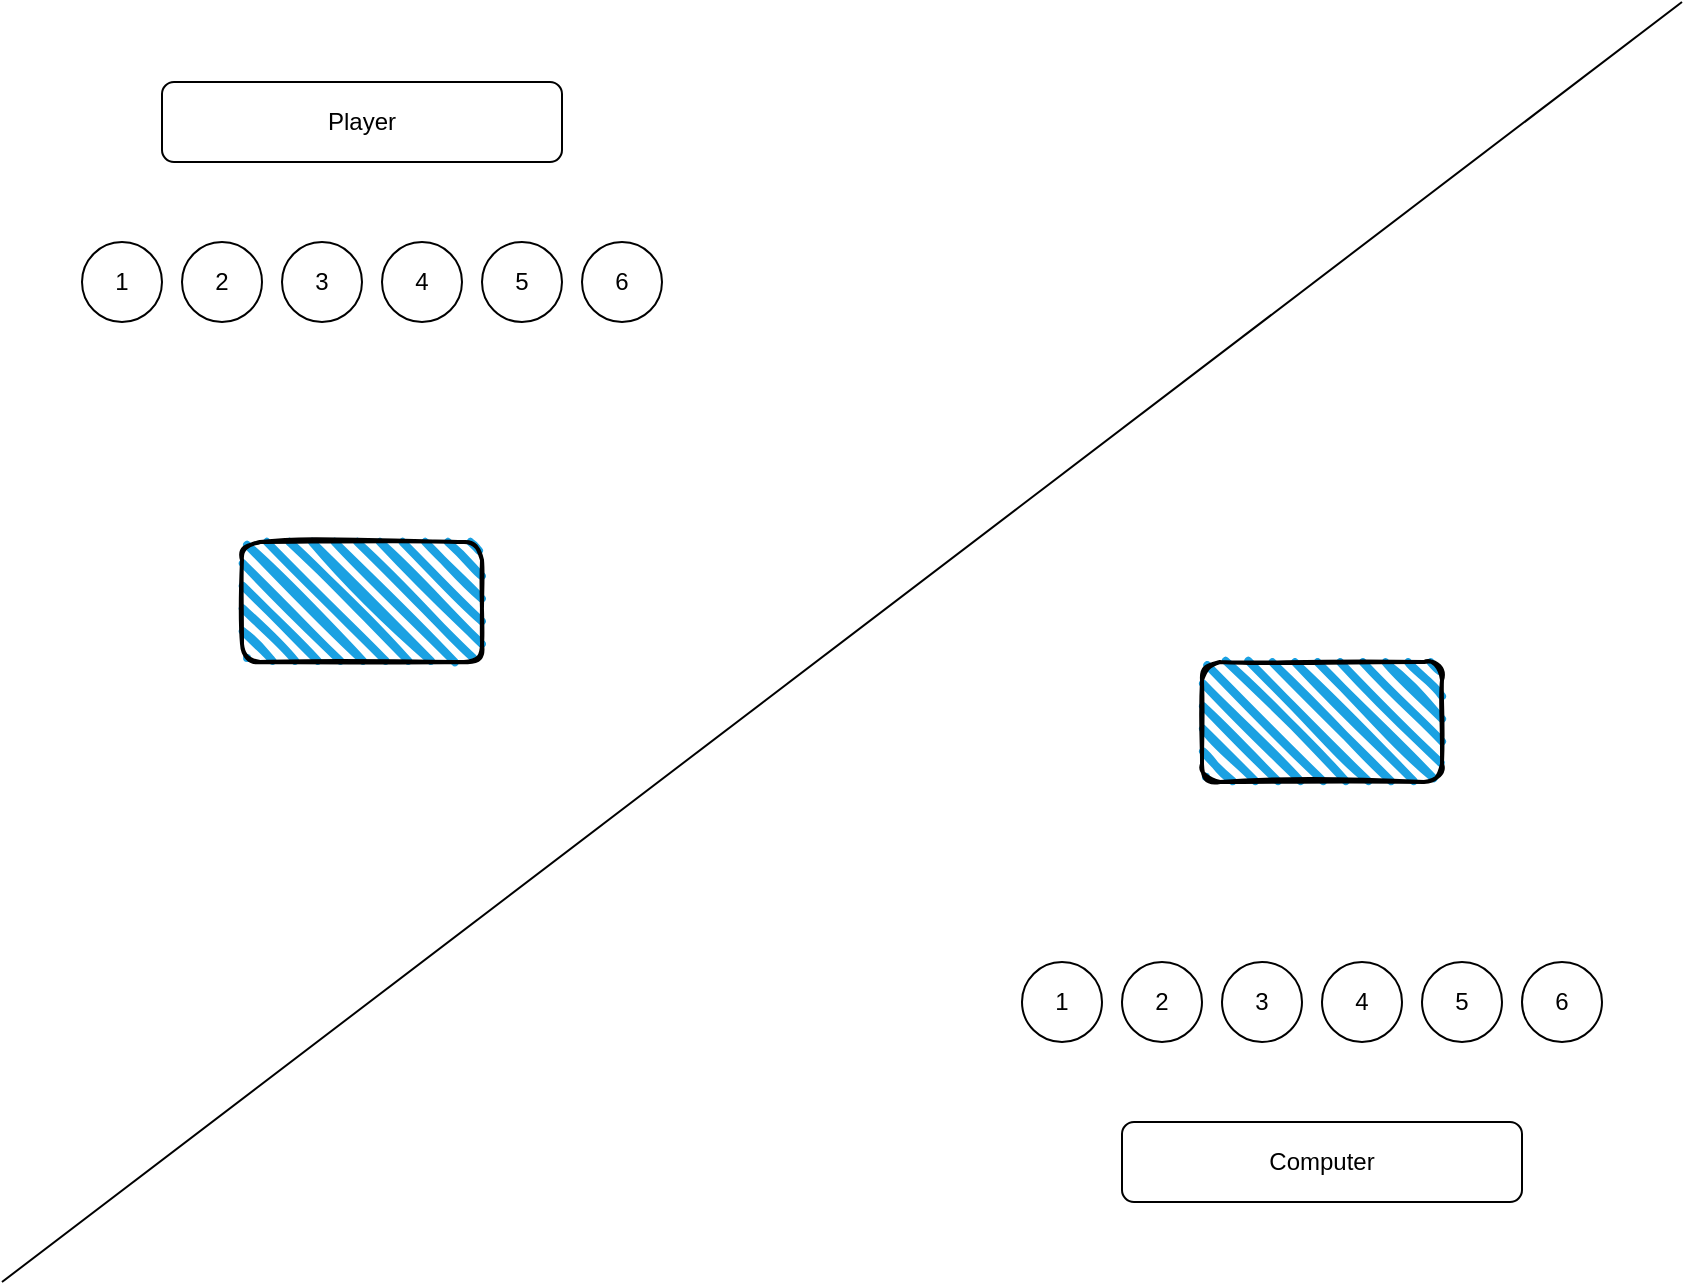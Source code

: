 <mxfile>
    <diagram id="wb8JaBseoxV6pA8l_wla" name="Page-1">
        <mxGraphModel dx="943" dy="639" grid="1" gridSize="10" guides="1" tooltips="1" connect="1" arrows="1" fold="1" page="1" pageScale="1" pageWidth="850" pageHeight="1100" math="0" shadow="0">
            <root>
                <mxCell id="0"/>
                <mxCell id="1" parent="0"/>
                <mxCell id="3" value="" style="endArrow=none;html=1;" edge="1" parent="1">
                    <mxGeometry width="50" height="50" relative="1" as="geometry">
                        <mxPoint y="640" as="sourcePoint"/>
                        <mxPoint x="840" as="targetPoint"/>
                    </mxGeometry>
                </mxCell>
                <mxCell id="4" value="Player" style="rounded=1;whiteSpace=wrap;html=1;" vertex="1" parent="1">
                    <mxGeometry x="80" y="40" width="200" height="40" as="geometry"/>
                </mxCell>
                <mxCell id="5" value="Computer" style="rounded=1;whiteSpace=wrap;html=1;" vertex="1" parent="1">
                    <mxGeometry x="560" y="560" width="200" height="40" as="geometry"/>
                </mxCell>
                <mxCell id="6" value="1" style="ellipse;whiteSpace=wrap;html=1;aspect=fixed;" vertex="1" parent="1">
                    <mxGeometry x="40" y="120" width="40" height="40" as="geometry"/>
                </mxCell>
                <mxCell id="7" value="2" style="ellipse;whiteSpace=wrap;html=1;aspect=fixed;" vertex="1" parent="1">
                    <mxGeometry x="90" y="120" width="40" height="40" as="geometry"/>
                </mxCell>
                <mxCell id="8" value="3" style="ellipse;whiteSpace=wrap;html=1;aspect=fixed;" vertex="1" parent="1">
                    <mxGeometry x="140" y="120" width="40" height="40" as="geometry"/>
                </mxCell>
                <mxCell id="9" value="4" style="ellipse;whiteSpace=wrap;html=1;aspect=fixed;" vertex="1" parent="1">
                    <mxGeometry x="190" y="120" width="40" height="40" as="geometry"/>
                </mxCell>
                <mxCell id="10" value="5" style="ellipse;whiteSpace=wrap;html=1;aspect=fixed;" vertex="1" parent="1">
                    <mxGeometry x="240" y="120" width="40" height="40" as="geometry"/>
                </mxCell>
                <mxCell id="11" value="6" style="ellipse;whiteSpace=wrap;html=1;aspect=fixed;" vertex="1" parent="1">
                    <mxGeometry x="290" y="120" width="40" height="40" as="geometry"/>
                </mxCell>
                <mxCell id="12" value="1" style="ellipse;whiteSpace=wrap;html=1;aspect=fixed;" vertex="1" parent="1">
                    <mxGeometry x="510" y="480" width="40" height="40" as="geometry"/>
                </mxCell>
                <mxCell id="13" value="2" style="ellipse;whiteSpace=wrap;html=1;aspect=fixed;" vertex="1" parent="1">
                    <mxGeometry x="560" y="480" width="40" height="40" as="geometry"/>
                </mxCell>
                <mxCell id="14" value="3" style="ellipse;whiteSpace=wrap;html=1;aspect=fixed;" vertex="1" parent="1">
                    <mxGeometry x="610" y="480" width="40" height="40" as="geometry"/>
                </mxCell>
                <mxCell id="15" value="4" style="ellipse;whiteSpace=wrap;html=1;aspect=fixed;" vertex="1" parent="1">
                    <mxGeometry x="660" y="480" width="40" height="40" as="geometry"/>
                </mxCell>
                <mxCell id="16" value="5" style="ellipse;whiteSpace=wrap;html=1;aspect=fixed;" vertex="1" parent="1">
                    <mxGeometry x="710" y="480" width="40" height="40" as="geometry"/>
                </mxCell>
                <mxCell id="17" value="6" style="ellipse;whiteSpace=wrap;html=1;aspect=fixed;" vertex="1" parent="1">
                    <mxGeometry x="760" y="480" width="40" height="40" as="geometry"/>
                </mxCell>
                <mxCell id="18" value="" style="rounded=1;whiteSpace=wrap;html=1;strokeWidth=2;fillWeight=4;hachureGap=8;hachureAngle=45;fillColor=#1ba1e2;sketch=1;" vertex="1" parent="1">
                    <mxGeometry x="120" y="270" width="120" height="60" as="geometry"/>
                </mxCell>
                <mxCell id="19" value="" style="rounded=1;whiteSpace=wrap;html=1;strokeWidth=2;fillWeight=4;hachureGap=8;hachureAngle=45;fillColor=#1ba1e2;sketch=1;" vertex="1" parent="1">
                    <mxGeometry x="600" y="330" width="120" height="60" as="geometry"/>
                </mxCell>
            </root>
        </mxGraphModel>
    </diagram>
</mxfile>